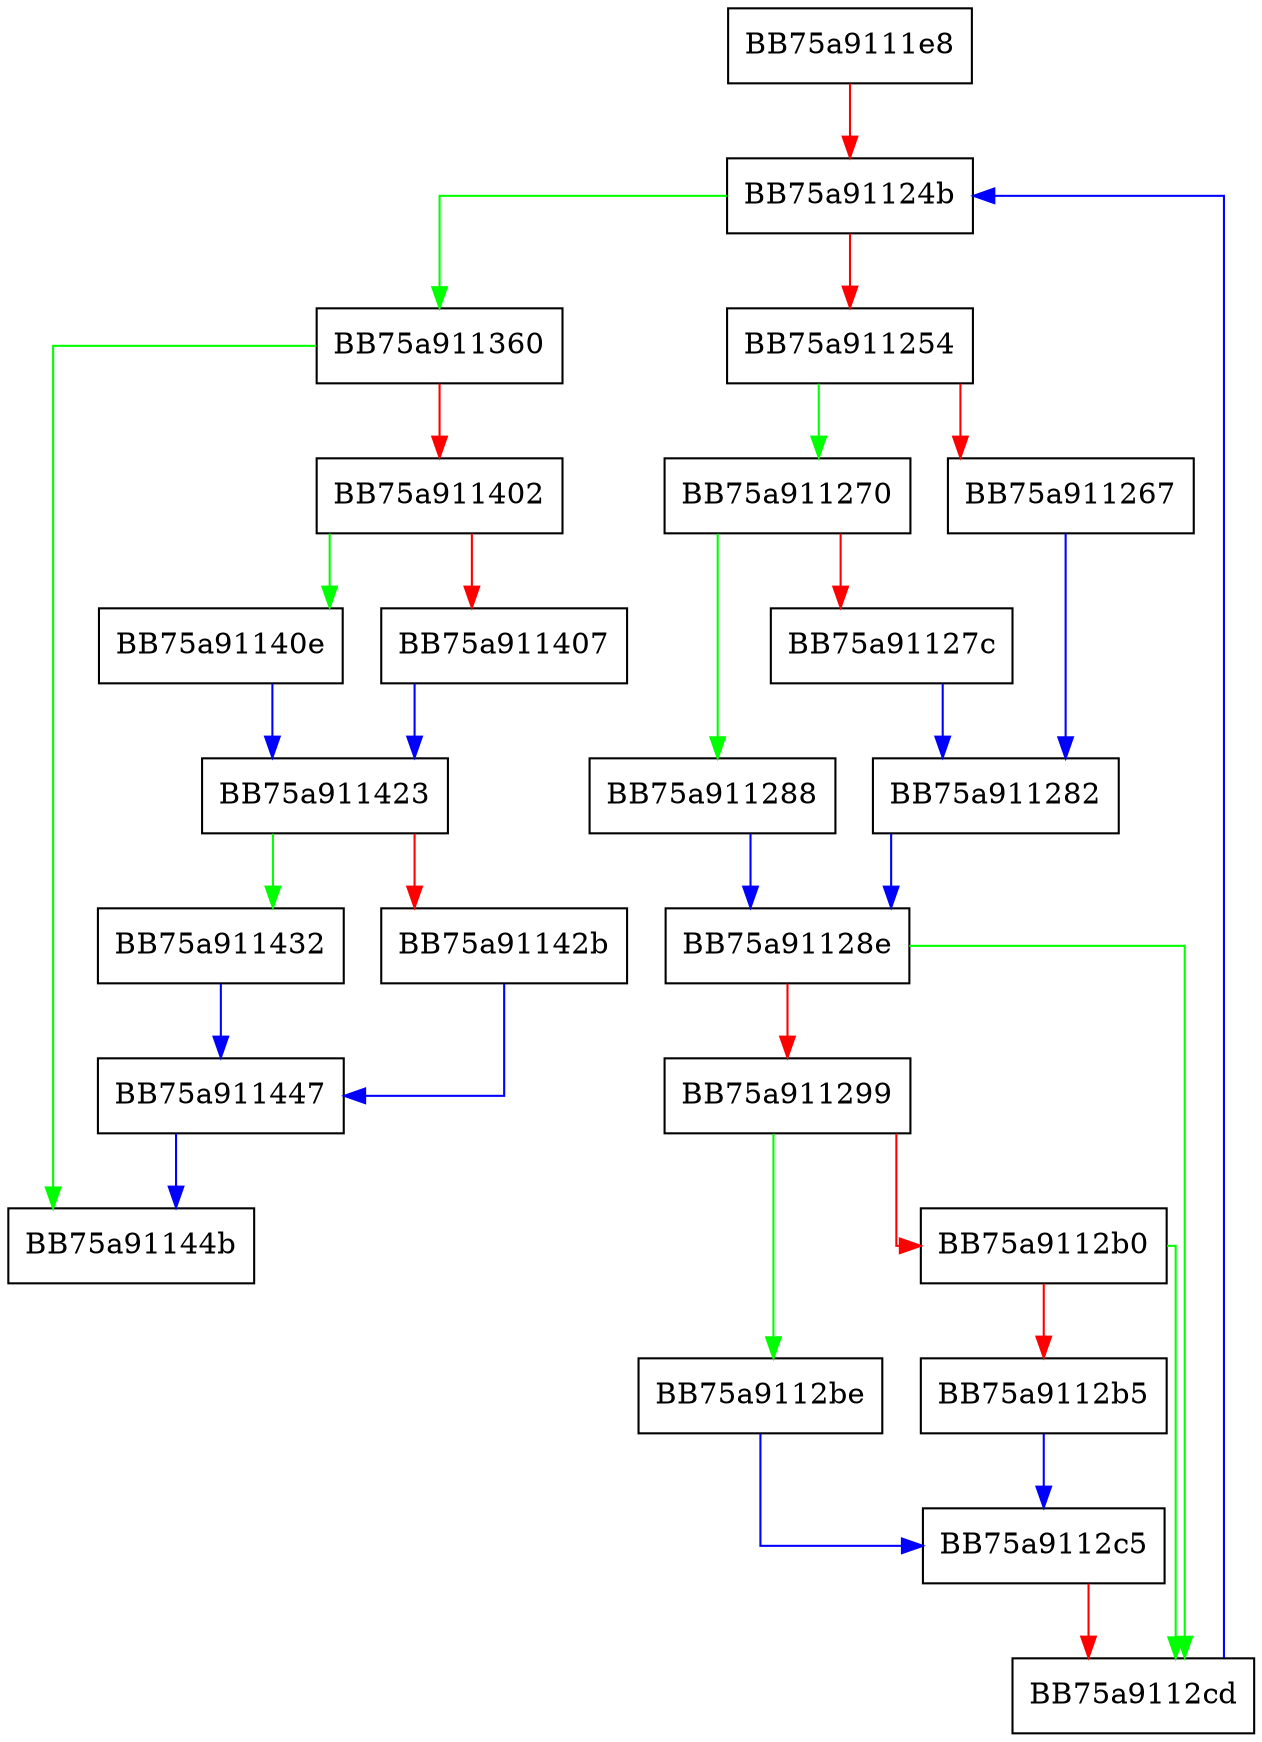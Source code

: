 digraph _dump_context {
  node [shape="box"];
  graph [splines=ortho];
  BB75a9111e8 -> BB75a91124b [color="red"];
  BB75a91124b -> BB75a911360 [color="green"];
  BB75a91124b -> BB75a911254 [color="red"];
  BB75a911254 -> BB75a911270 [color="green"];
  BB75a911254 -> BB75a911267 [color="red"];
  BB75a911267 -> BB75a911282 [color="blue"];
  BB75a911270 -> BB75a911288 [color="green"];
  BB75a911270 -> BB75a91127c [color="red"];
  BB75a91127c -> BB75a911282 [color="blue"];
  BB75a911282 -> BB75a91128e [color="blue"];
  BB75a911288 -> BB75a91128e [color="blue"];
  BB75a91128e -> BB75a9112cd [color="green"];
  BB75a91128e -> BB75a911299 [color="red"];
  BB75a911299 -> BB75a9112be [color="green"];
  BB75a911299 -> BB75a9112b0 [color="red"];
  BB75a9112b0 -> BB75a9112cd [color="green"];
  BB75a9112b0 -> BB75a9112b5 [color="red"];
  BB75a9112b5 -> BB75a9112c5 [color="blue"];
  BB75a9112be -> BB75a9112c5 [color="blue"];
  BB75a9112c5 -> BB75a9112cd [color="red"];
  BB75a9112cd -> BB75a91124b [color="blue"];
  BB75a911360 -> BB75a91144b [color="green"];
  BB75a911360 -> BB75a911402 [color="red"];
  BB75a911402 -> BB75a91140e [color="green"];
  BB75a911402 -> BB75a911407 [color="red"];
  BB75a911407 -> BB75a911423 [color="blue"];
  BB75a91140e -> BB75a911423 [color="blue"];
  BB75a911423 -> BB75a911432 [color="green"];
  BB75a911423 -> BB75a91142b [color="red"];
  BB75a91142b -> BB75a911447 [color="blue"];
  BB75a911432 -> BB75a911447 [color="blue"];
  BB75a911447 -> BB75a91144b [color="blue"];
}